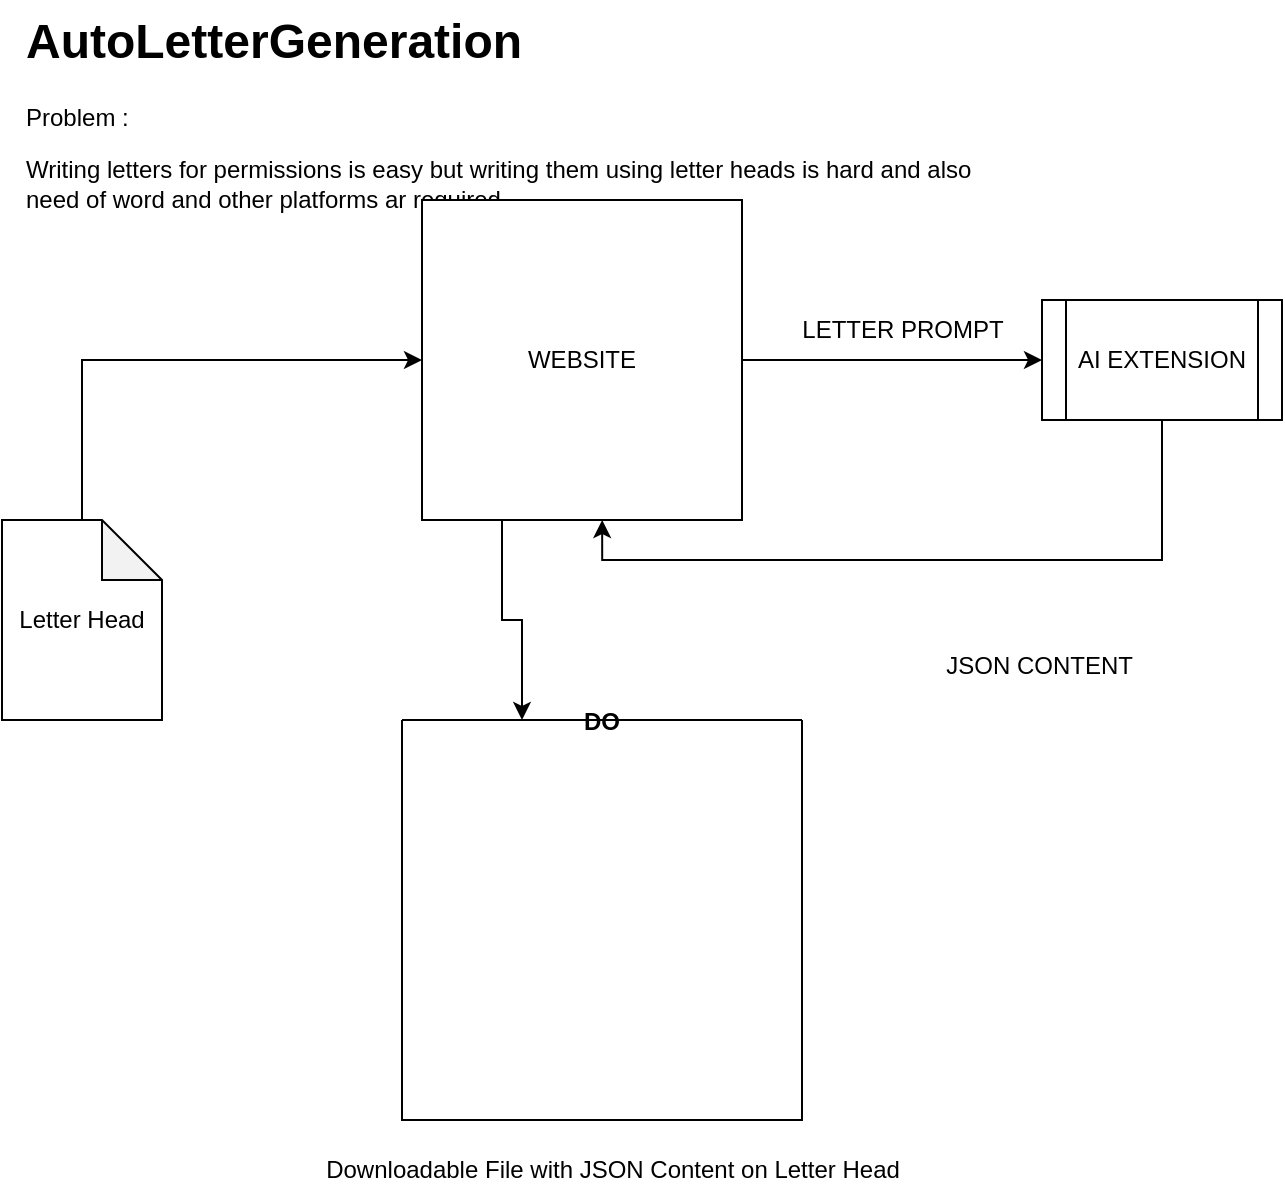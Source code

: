 <mxfile version="26.2.9">
  <diagram name="Page-1" id="y1LmKqWuCfo0jfO8O99y">
    <mxGraphModel dx="985" dy="564" grid="1" gridSize="10" guides="1" tooltips="1" connect="1" arrows="1" fold="1" page="1" pageScale="1" pageWidth="850" pageHeight="1100" math="0" shadow="0">
      <root>
        <mxCell id="0" />
        <mxCell id="1" parent="0" />
        <mxCell id="0DCb0yFS71eKRbzgUNM8-1" value="&lt;h1 style=&quot;margin-top: 0px;&quot;&gt;AutoLetterGeneration&lt;/h1&gt;&lt;p&gt;Problem :&lt;/p&gt;&lt;p&gt;Writing letters for permissions is easy but writing them using letter heads is hard and also need of word and other platforms ar required.&lt;/p&gt;" style="text;html=1;whiteSpace=wrap;overflow=hidden;rounded=0;" vertex="1" parent="1">
          <mxGeometry x="90" y="20" width="480" height="120" as="geometry" />
        </mxCell>
        <mxCell id="0DCb0yFS71eKRbzgUNM8-10" style="edgeStyle=orthogonalEdgeStyle;rounded=0;orthogonalLoop=1;jettySize=auto;html=1;exitX=1;exitY=0.5;exitDx=0;exitDy=0;entryX=0;entryY=0.5;entryDx=0;entryDy=0;" edge="1" parent="1" source="0DCb0yFS71eKRbzgUNM8-2" target="0DCb0yFS71eKRbzgUNM8-4">
          <mxGeometry relative="1" as="geometry" />
        </mxCell>
        <mxCell id="0DCb0yFS71eKRbzgUNM8-2" value="WEBSITE" style="whiteSpace=wrap;html=1;aspect=fixed;" vertex="1" parent="1">
          <mxGeometry x="290" y="120" width="160" height="160" as="geometry" />
        </mxCell>
        <mxCell id="0DCb0yFS71eKRbzgUNM8-6" style="edgeStyle=orthogonalEdgeStyle;rounded=0;orthogonalLoop=1;jettySize=auto;html=1;exitX=0.5;exitY=0;exitDx=0;exitDy=0;exitPerimeter=0;entryX=0;entryY=0.5;entryDx=0;entryDy=0;" edge="1" parent="1" source="0DCb0yFS71eKRbzgUNM8-3" target="0DCb0yFS71eKRbzgUNM8-2">
          <mxGeometry relative="1" as="geometry" />
        </mxCell>
        <mxCell id="0DCb0yFS71eKRbzgUNM8-3" value="Letter Head" style="shape=note;whiteSpace=wrap;html=1;backgroundOutline=1;darkOpacity=0.05;" vertex="1" parent="1">
          <mxGeometry x="80" y="280" width="80" height="100" as="geometry" />
        </mxCell>
        <mxCell id="0DCb0yFS71eKRbzgUNM8-4" value="AI EXTENSION" style="shape=process;whiteSpace=wrap;html=1;backgroundOutline=1;" vertex="1" parent="1">
          <mxGeometry x="600" y="170" width="120" height="60" as="geometry" />
        </mxCell>
        <mxCell id="0DCb0yFS71eKRbzgUNM8-11" style="edgeStyle=orthogonalEdgeStyle;rounded=0;orthogonalLoop=1;jettySize=auto;html=1;exitX=0.5;exitY=1;exitDx=0;exitDy=0;entryX=0.563;entryY=1;entryDx=0;entryDy=0;entryPerimeter=0;" edge="1" parent="1" source="0DCb0yFS71eKRbzgUNM8-4" target="0DCb0yFS71eKRbzgUNM8-2">
          <mxGeometry relative="1" as="geometry" />
        </mxCell>
        <mxCell id="0DCb0yFS71eKRbzgUNM8-12" value="JSON CONTENT&amp;nbsp;" style="text;html=1;align=center;verticalAlign=middle;resizable=0;points=[];autosize=1;strokeColor=none;fillColor=none;" vertex="1" parent="1">
          <mxGeometry x="540" y="338" width="120" height="30" as="geometry" />
        </mxCell>
        <mxCell id="0DCb0yFS71eKRbzgUNM8-13" value="LETTER PROMPT" style="text;html=1;align=center;verticalAlign=middle;resizable=0;points=[];autosize=1;strokeColor=none;fillColor=none;" vertex="1" parent="1">
          <mxGeometry x="470" y="170" width="120" height="30" as="geometry" />
        </mxCell>
        <mxCell id="0DCb0yFS71eKRbzgUNM8-14" value="DO" style="swimlane;startSize=0;" vertex="1" parent="1">
          <mxGeometry x="280" y="380" width="200" height="200" as="geometry" />
        </mxCell>
        <mxCell id="0DCb0yFS71eKRbzgUNM8-15" value="Downloadable File with JSON Content on Letter Head" style="text;html=1;align=center;verticalAlign=middle;resizable=0;points=[];autosize=1;strokeColor=none;fillColor=none;" vertex="1" parent="1">
          <mxGeometry x="230" y="590" width="310" height="30" as="geometry" />
        </mxCell>
        <mxCell id="0DCb0yFS71eKRbzgUNM8-16" style="edgeStyle=orthogonalEdgeStyle;rounded=0;orthogonalLoop=1;jettySize=auto;html=1;exitX=0.25;exitY=1;exitDx=0;exitDy=0;entryX=0.3;entryY=0;entryDx=0;entryDy=0;entryPerimeter=0;" edge="1" parent="1" source="0DCb0yFS71eKRbzgUNM8-2" target="0DCb0yFS71eKRbzgUNM8-14">
          <mxGeometry relative="1" as="geometry" />
        </mxCell>
      </root>
    </mxGraphModel>
  </diagram>
</mxfile>
